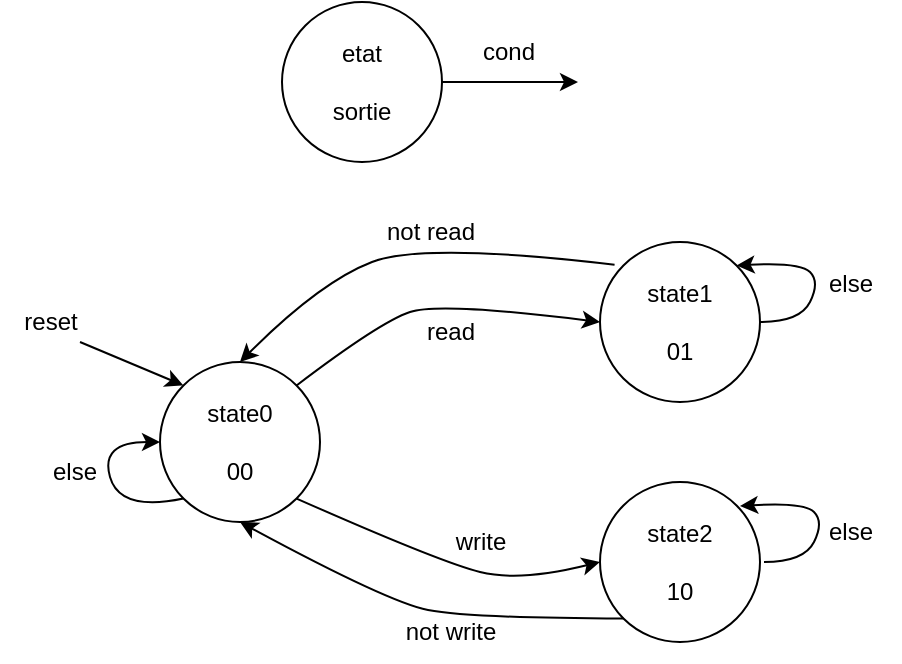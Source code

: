 <mxfile version="21.0.6" type="device"><diagram name="Page-1" id="URByJ1OIX_xvFt9EB68_"><mxGraphModel dx="1050" dy="549" grid="1" gridSize="10" guides="1" tooltips="1" connect="1" arrows="1" fold="1" page="1" pageScale="1" pageWidth="827" pageHeight="1169" math="0" shadow="0"><root><mxCell id="0"/><mxCell id="1" parent="0"/><mxCell id="OQAPYWaxfQ1Ao6NP8iFC-1" value="state0&lt;br&gt;&lt;br&gt;00" style="ellipse;whiteSpace=wrap;html=1;aspect=fixed;" vertex="1" parent="1"><mxGeometry x="220" y="220" width="80" height="80" as="geometry"/></mxCell><mxCell id="OQAPYWaxfQ1Ao6NP8iFC-2" value="state1&lt;br&gt;&lt;br&gt;01" style="ellipse;whiteSpace=wrap;html=1;aspect=fixed;" vertex="1" parent="1"><mxGeometry x="440" y="160" width="80" height="80" as="geometry"/></mxCell><mxCell id="OQAPYWaxfQ1Ao6NP8iFC-3" value="state2&lt;br&gt;&lt;br&gt;10" style="ellipse;whiteSpace=wrap;html=1;aspect=fixed;" vertex="1" parent="1"><mxGeometry x="440" y="280" width="80" height="80" as="geometry"/></mxCell><mxCell id="OQAPYWaxfQ1Ao6NP8iFC-7" value="" style="curved=1;endArrow=classic;html=1;rounded=0;entryX=0;entryY=0.5;entryDx=0;entryDy=0;exitX=1;exitY=0;exitDx=0;exitDy=0;" edge="1" parent="1" source="OQAPYWaxfQ1Ao6NP8iFC-1" target="OQAPYWaxfQ1Ao6NP8iFC-2"><mxGeometry width="50" height="50" relative="1" as="geometry"><mxPoint x="400" y="310" as="sourcePoint"/><mxPoint x="450" y="260" as="targetPoint"/><Array as="points"><mxPoint x="330" y="200"/><mxPoint x="360" y="190"/></Array></mxGeometry></mxCell><mxCell id="OQAPYWaxfQ1Ao6NP8iFC-8" value="" style="curved=1;endArrow=none;html=1;rounded=0;exitX=0.5;exitY=0;exitDx=0;exitDy=0;entryX=0.091;entryY=0.142;entryDx=0;entryDy=0;entryPerimeter=0;endFill=0;startArrow=classic;startFill=1;" edge="1" parent="1" source="OQAPYWaxfQ1Ao6NP8iFC-1" target="OQAPYWaxfQ1Ao6NP8iFC-2"><mxGeometry width="50" height="50" relative="1" as="geometry"><mxPoint x="280" y="202" as="sourcePoint"/><mxPoint x="430" y="170" as="targetPoint"/><Array as="points"><mxPoint x="300" y="180"/><mxPoint x="352" y="160"/></Array></mxGeometry></mxCell><mxCell id="OQAPYWaxfQ1Ao6NP8iFC-9" value="read" style="text;html=1;align=center;verticalAlign=middle;resizable=0;points=[];autosize=1;strokeColor=none;fillColor=none;" vertex="1" parent="1"><mxGeometry x="340" y="190" width="50" height="30" as="geometry"/></mxCell><mxCell id="OQAPYWaxfQ1Ao6NP8iFC-10" value="not read" style="text;html=1;align=center;verticalAlign=middle;resizable=0;points=[];autosize=1;strokeColor=none;fillColor=none;" vertex="1" parent="1"><mxGeometry x="320" y="140" width="70" height="30" as="geometry"/></mxCell><mxCell id="OQAPYWaxfQ1Ao6NP8iFC-11" value="" style="endArrow=classic;html=1;rounded=0;entryX=0;entryY=0;entryDx=0;entryDy=0;" edge="1" parent="1" target="OQAPYWaxfQ1Ao6NP8iFC-1"><mxGeometry width="50" height="50" relative="1" as="geometry"><mxPoint x="180" y="210" as="sourcePoint"/><mxPoint x="450" y="260" as="targetPoint"/></mxGeometry></mxCell><mxCell id="OQAPYWaxfQ1Ao6NP8iFC-12" value="reset" style="text;html=1;align=center;verticalAlign=middle;resizable=0;points=[];autosize=1;strokeColor=none;fillColor=none;" vertex="1" parent="1"><mxGeometry x="140" y="185" width="50" height="30" as="geometry"/></mxCell><mxCell id="OQAPYWaxfQ1Ao6NP8iFC-13" value="" style="curved=1;endArrow=classic;html=1;rounded=0;entryX=1;entryY=0;entryDx=0;entryDy=0;exitX=1;exitY=0.5;exitDx=0;exitDy=0;" edge="1" parent="1" source="OQAPYWaxfQ1Ao6NP8iFC-2" target="OQAPYWaxfQ1Ao6NP8iFC-2"><mxGeometry width="50" height="50" relative="1" as="geometry"><mxPoint x="400" y="310" as="sourcePoint"/><mxPoint x="450" y="260" as="targetPoint"/><Array as="points"><mxPoint x="540" y="200"/><mxPoint x="550" y="180"/><mxPoint x="540" y="170"/></Array></mxGeometry></mxCell><mxCell id="OQAPYWaxfQ1Ao6NP8iFC-14" value="else" style="text;html=1;align=center;verticalAlign=middle;resizable=0;points=[];autosize=1;strokeColor=none;fillColor=none;" vertex="1" parent="1"><mxGeometry x="540" y="166" width="50" height="30" as="geometry"/></mxCell><mxCell id="OQAPYWaxfQ1Ao6NP8iFC-15" value="" style="curved=1;endArrow=classic;html=1;rounded=0;entryX=1;entryY=0;entryDx=0;entryDy=0;exitX=1;exitY=0.5;exitDx=0;exitDy=0;" edge="1" parent="1"><mxGeometry width="50" height="50" relative="1" as="geometry"><mxPoint x="522" y="320" as="sourcePoint"/><mxPoint x="510" y="292" as="targetPoint"/><Array as="points"><mxPoint x="542" y="320"/><mxPoint x="552" y="300"/><mxPoint x="542" y="290"/></Array></mxGeometry></mxCell><mxCell id="OQAPYWaxfQ1Ao6NP8iFC-16" value="else" style="text;html=1;align=center;verticalAlign=middle;resizable=0;points=[];autosize=1;strokeColor=none;fillColor=none;" vertex="1" parent="1"><mxGeometry x="540" y="290" width="50" height="30" as="geometry"/></mxCell><mxCell id="OQAPYWaxfQ1Ao6NP8iFC-18" value="" style="curved=1;endArrow=classic;html=1;rounded=0;exitX=1;exitY=1;exitDx=0;exitDy=0;entryX=0;entryY=0.5;entryDx=0;entryDy=0;" edge="1" parent="1" source="OQAPYWaxfQ1Ao6NP8iFC-1" target="OQAPYWaxfQ1Ao6NP8iFC-3"><mxGeometry width="50" height="50" relative="1" as="geometry"><mxPoint x="450" y="330" as="sourcePoint"/><mxPoint x="490" y="270" as="targetPoint"/><Array as="points"><mxPoint x="360" y="320"/><mxPoint x="400" y="330"/></Array></mxGeometry></mxCell><mxCell id="OQAPYWaxfQ1Ao6NP8iFC-19" value="write" style="text;html=1;align=center;verticalAlign=middle;resizable=0;points=[];autosize=1;strokeColor=none;fillColor=none;" vertex="1" parent="1"><mxGeometry x="355" y="295" width="50" height="30" as="geometry"/></mxCell><mxCell id="OQAPYWaxfQ1Ao6NP8iFC-20" value="" style="curved=1;endArrow=none;html=1;rounded=0;entryX=0;entryY=1;entryDx=0;entryDy=0;startArrow=classic;startFill=1;endFill=0;" edge="1" parent="1" target="OQAPYWaxfQ1Ao6NP8iFC-3"><mxGeometry width="50" height="50" relative="1" as="geometry"><mxPoint x="260" y="300" as="sourcePoint"/><mxPoint x="414" y="332" as="targetPoint"/><Array as="points"><mxPoint x="334" y="340"/><mxPoint x="374" y="348"/></Array></mxGeometry></mxCell><mxCell id="OQAPYWaxfQ1Ao6NP8iFC-21" value="not write" style="text;html=1;align=center;verticalAlign=middle;resizable=0;points=[];autosize=1;strokeColor=none;fillColor=none;" vertex="1" parent="1"><mxGeometry x="330" y="340" width="70" height="30" as="geometry"/></mxCell><mxCell id="OQAPYWaxfQ1Ao6NP8iFC-23" value="" style="curved=1;endArrow=classic;html=1;rounded=0;entryX=0;entryY=0.5;entryDx=0;entryDy=0;exitX=0;exitY=1;exitDx=0;exitDy=0;" edge="1" parent="1" source="OQAPYWaxfQ1Ao6NP8iFC-1" target="OQAPYWaxfQ1Ao6NP8iFC-1"><mxGeometry width="50" height="50" relative="1" as="geometry"><mxPoint x="150" y="295" as="sourcePoint"/><mxPoint x="200" y="245" as="targetPoint"/><Array as="points"><mxPoint x="200" y="295"/><mxPoint x="190" y="260"/></Array></mxGeometry></mxCell><mxCell id="OQAPYWaxfQ1Ao6NP8iFC-24" value="else" style="text;html=1;align=center;verticalAlign=middle;resizable=0;points=[];autosize=1;strokeColor=none;fillColor=none;" vertex="1" parent="1"><mxGeometry x="152" y="260" width="50" height="30" as="geometry"/></mxCell><mxCell id="OQAPYWaxfQ1Ao6NP8iFC-25" value="etat&lt;br&gt;&lt;br&gt;sortie" style="ellipse;whiteSpace=wrap;html=1;aspect=fixed;" vertex="1" parent="1"><mxGeometry x="281" y="40" width="80" height="80" as="geometry"/></mxCell><mxCell id="OQAPYWaxfQ1Ao6NP8iFC-26" value="" style="endArrow=classic;html=1;rounded=0;exitX=1;exitY=0.5;exitDx=0;exitDy=0;" edge="1" parent="1" source="OQAPYWaxfQ1Ao6NP8iFC-25"><mxGeometry width="50" height="50" relative="1" as="geometry"><mxPoint x="369" y="200" as="sourcePoint"/><mxPoint x="429" y="80" as="targetPoint"/></mxGeometry></mxCell><mxCell id="OQAPYWaxfQ1Ao6NP8iFC-27" value="cond" style="text;html=1;align=center;verticalAlign=middle;resizable=0;points=[];autosize=1;strokeColor=none;fillColor=none;" vertex="1" parent="1"><mxGeometry x="369" y="50" width="50" height="30" as="geometry"/></mxCell></root></mxGraphModel></diagram></mxfile>